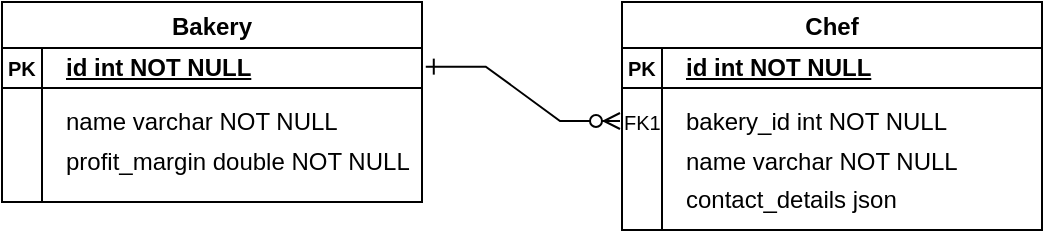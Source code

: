 <mxfile version="20.3.3" type="device"><diagram id="JHBgzQRYmgf12U1NOsTZ" name="Page-1"><mxGraphModel dx="982" dy="534" grid="1" gridSize="10" guides="1" tooltips="1" connect="1" arrows="1" fold="1" page="1" pageScale="1" pageWidth="827" pageHeight="1169" math="0" shadow="0"><root><mxCell id="0"/><mxCell id="1" parent="0"/><mxCell id="sCm_FKvBOZPXt8_FJpig-7" value="Bakery" style="swimlane;" vertex="1" parent="1"><mxGeometry x="180" y="440" width="210" height="100" as="geometry"/></mxCell><mxCell id="sCm_FKvBOZPXt8_FJpig-8" value="" style="shape=internalStorage;whiteSpace=wrap;html=1;backgroundOutline=1;" vertex="1" parent="sCm_FKvBOZPXt8_FJpig-7"><mxGeometry y="23" width="210" height="77" as="geometry"/></mxCell><mxCell id="sCm_FKvBOZPXt8_FJpig-13" value="&lt;b&gt;&lt;u&gt;id int NOT NULL&lt;/u&gt;&lt;/b&gt;" style="text;html=1;strokeColor=none;fillColor=none;align=left;verticalAlign=middle;whiteSpace=wrap;rounded=0;" vertex="1" parent="sCm_FKvBOZPXt8_FJpig-7"><mxGeometry x="30" y="23" width="170" height="19" as="geometry"/></mxCell><mxCell id="sCm_FKvBOZPXt8_FJpig-14" value="name varchar NOT NULL" style="text;html=1;strokeColor=none;fillColor=none;align=left;verticalAlign=middle;whiteSpace=wrap;rounded=0;" vertex="1" parent="sCm_FKvBOZPXt8_FJpig-7"><mxGeometry x="30" y="50" width="170" height="19" as="geometry"/></mxCell><mxCell id="sCm_FKvBOZPXt8_FJpig-15" value="profit_margin double NOT NULL" style="text;html=1;strokeColor=none;fillColor=none;align=left;verticalAlign=middle;whiteSpace=wrap;rounded=0;" vertex="1" parent="sCm_FKvBOZPXt8_FJpig-7"><mxGeometry x="30" y="70" width="180" height="19" as="geometry"/></mxCell><mxCell id="sCm_FKvBOZPXt8_FJpig-16" value="&lt;b&gt;&lt;font style=&quot;font-size: 10px;&quot;&gt;PK&lt;/font&gt;&lt;/b&gt;" style="text;html=1;strokeColor=none;fillColor=none;align=left;verticalAlign=middle;whiteSpace=wrap;rounded=0;" vertex="1" parent="sCm_FKvBOZPXt8_FJpig-7"><mxGeometry x="1" y="23" width="20" height="19" as="geometry"/></mxCell><mxCell id="sCm_FKvBOZPXt8_FJpig-17" value="Chef" style="swimlane;" vertex="1" parent="1"><mxGeometry x="490" y="440" width="210" height="114" as="geometry"/></mxCell><mxCell id="sCm_FKvBOZPXt8_FJpig-18" value="" style="shape=internalStorage;whiteSpace=wrap;html=1;backgroundOutline=1;" vertex="1" parent="sCm_FKvBOZPXt8_FJpig-17"><mxGeometry y="23" width="210" height="91" as="geometry"/></mxCell><mxCell id="sCm_FKvBOZPXt8_FJpig-19" value="&lt;b&gt;&lt;u&gt;id int NOT NULL&lt;/u&gt;&lt;/b&gt;" style="text;html=1;strokeColor=none;fillColor=none;align=left;verticalAlign=middle;whiteSpace=wrap;rounded=0;" vertex="1" parent="sCm_FKvBOZPXt8_FJpig-17"><mxGeometry x="30" y="23" width="170" height="19" as="geometry"/></mxCell><mxCell id="sCm_FKvBOZPXt8_FJpig-20" value="bakery_id int NOT NULL" style="text;html=1;strokeColor=none;fillColor=none;align=left;verticalAlign=middle;whiteSpace=wrap;rounded=0;" vertex="1" parent="sCm_FKvBOZPXt8_FJpig-17"><mxGeometry x="30" y="50" width="170" height="19" as="geometry"/></mxCell><mxCell id="sCm_FKvBOZPXt8_FJpig-21" value="name varchar NOT NULL" style="text;html=1;strokeColor=none;fillColor=none;align=left;verticalAlign=middle;whiteSpace=wrap;rounded=0;" vertex="1" parent="sCm_FKvBOZPXt8_FJpig-17"><mxGeometry x="30" y="70" width="180" height="19" as="geometry"/></mxCell><mxCell id="sCm_FKvBOZPXt8_FJpig-22" value="&lt;b&gt;&lt;font style=&quot;font-size: 10px;&quot;&gt;PK&lt;/font&gt;&lt;/b&gt;" style="text;html=1;strokeColor=none;fillColor=none;align=left;verticalAlign=middle;whiteSpace=wrap;rounded=0;" vertex="1" parent="sCm_FKvBOZPXt8_FJpig-17"><mxGeometry x="1" y="23" width="20" height="19" as="geometry"/></mxCell><mxCell id="sCm_FKvBOZPXt8_FJpig-26" value="&lt;font style=&quot;font-size: 10px;&quot;&gt;FK1&lt;/font&gt;" style="text;html=1;strokeColor=none;fillColor=none;align=left;verticalAlign=middle;whiteSpace=wrap;rounded=0;" vertex="1" parent="sCm_FKvBOZPXt8_FJpig-17"><mxGeometry x="-1" y="50" width="20" height="19" as="geometry"/></mxCell><mxCell id="sCm_FKvBOZPXt8_FJpig-25" value="contact_details json" style="text;html=1;strokeColor=none;fillColor=none;align=left;verticalAlign=middle;whiteSpace=wrap;rounded=0;" vertex="1" parent="1"><mxGeometry x="520" y="529" width="180" height="19" as="geometry"/></mxCell><mxCell id="sCm_FKvBOZPXt8_FJpig-27" value="" style="edgeStyle=entityRelationEdgeStyle;fontSize=12;html=1;endArrow=ERzeroToMany;startArrow=ERone;rounded=0;startFill=0;exitX=1.009;exitY=0.121;exitDx=0;exitDy=0;exitPerimeter=0;entryX=0;entryY=0.5;entryDx=0;entryDy=0;" edge="1" parent="1" source="sCm_FKvBOZPXt8_FJpig-8" target="sCm_FKvBOZPXt8_FJpig-26"><mxGeometry width="100" height="100" relative="1" as="geometry"><mxPoint x="380" y="560" as="sourcePoint"/><mxPoint x="480" y="460" as="targetPoint"/></mxGeometry></mxCell></root></mxGraphModel></diagram></mxfile>